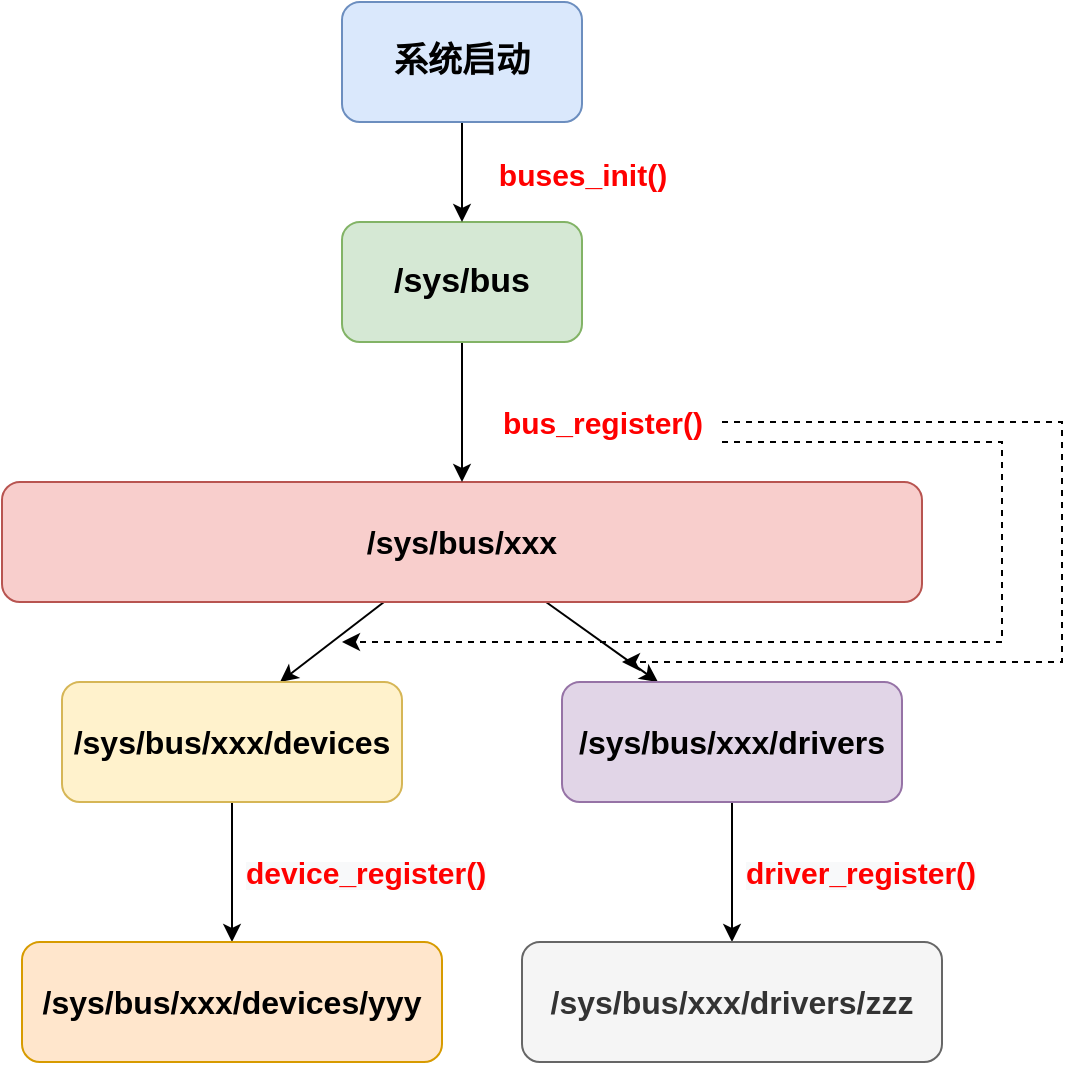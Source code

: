 <mxfile version="13.2.4" type="device"><diagram id="dLYw3ZMnUCPo9dH08OHm" name="第 1 页"><mxGraphModel dx="1278" dy="948" grid="1" gridSize="10" guides="1" tooltips="1" connect="1" arrows="1" fold="1" page="1" pageScale="1" pageWidth="2339" pageHeight="3300" math="0" shadow="0"><root><mxCell id="0"/><mxCell id="1" parent="0"/><mxCell id="zqeMPUD8gDprKoACdhSb-57" style="rounded=0;orthogonalLoop=1;jettySize=auto;html=1;" edge="1" parent="1" source="zqeMPUD8gDprKoACdhSb-59"><mxGeometry relative="1" as="geometry"><mxPoint x="569" y="770" as="targetPoint"/></mxGeometry></mxCell><mxCell id="zqeMPUD8gDprKoACdhSb-58" style="edgeStyle=none;rounded=0;orthogonalLoop=1;jettySize=auto;html=1;" edge="1" parent="1" source="zqeMPUD8gDprKoACdhSb-59"><mxGeometry relative="1" as="geometry"><mxPoint x="758" y="770" as="targetPoint"/></mxGeometry></mxCell><mxCell id="zqeMPUD8gDprKoACdhSb-59" value="&lt;b&gt;&lt;font style=&quot;font-size: 16px&quot;&gt;/sys/bus/xxx&lt;/font&gt;&lt;/b&gt;" style="rounded=1;whiteSpace=wrap;html=1;fillColor=#f8cecc;strokeColor=#b85450;" vertex="1" parent="1"><mxGeometry x="430" y="670" width="460" height="60" as="geometry"/></mxCell><mxCell id="zqeMPUD8gDprKoACdhSb-60" style="edgeStyle=none;rounded=0;orthogonalLoop=1;jettySize=auto;html=1;" edge="1" parent="1" source="zqeMPUD8gDprKoACdhSb-61" target="zqeMPUD8gDprKoACdhSb-59"><mxGeometry relative="1" as="geometry"/></mxCell><mxCell id="zqeMPUD8gDprKoACdhSb-61" value="&lt;b&gt;&lt;font style=&quot;font-size: 17px&quot;&gt;/sys/bus&lt;/font&gt;&lt;/b&gt;" style="rounded=1;whiteSpace=wrap;html=1;fillColor=#d5e8d4;strokeColor=#82b366;" vertex="1" parent="1"><mxGeometry x="600" y="540" width="120" height="60" as="geometry"/></mxCell><mxCell id="zqeMPUD8gDprKoACdhSb-62" style="edgeStyle=none;rounded=0;orthogonalLoop=1;jettySize=auto;html=1;" edge="1" parent="1" source="zqeMPUD8gDprKoACdhSb-63" target="zqeMPUD8gDprKoACdhSb-61"><mxGeometry relative="1" as="geometry"/></mxCell><mxCell id="zqeMPUD8gDprKoACdhSb-63" value="&lt;b&gt;&lt;font style=&quot;font-size: 17px&quot;&gt;系统启动&lt;/font&gt;&lt;/b&gt;" style="rounded=1;whiteSpace=wrap;html=1;fillColor=#dae8fc;strokeColor=#6c8ebf;" vertex="1" parent="1"><mxGeometry x="600" y="430" width="120" height="60" as="geometry"/></mxCell><mxCell id="zqeMPUD8gDprKoACdhSb-64" value="&lt;b&gt;&lt;font style=&quot;font-size: 15px&quot; color=&quot;#ff0000&quot;&gt;buses_init()&lt;/font&gt;&lt;/b&gt;" style="text;html=1;align=center;verticalAlign=middle;resizable=0;points=[];autosize=1;" vertex="1" parent="1"><mxGeometry x="670" y="506" width="100" height="20" as="geometry"/></mxCell><mxCell id="zqeMPUD8gDprKoACdhSb-65" style="edgeStyle=orthogonalEdgeStyle;rounded=0;orthogonalLoop=1;jettySize=auto;html=1;dashed=1;" edge="1" parent="1" source="zqeMPUD8gDprKoACdhSb-67"><mxGeometry relative="1" as="geometry"><mxPoint x="600" y="750" as="targetPoint"/><Array as="points"><mxPoint x="930" y="650"/><mxPoint x="930" y="750"/></Array></mxGeometry></mxCell><mxCell id="zqeMPUD8gDprKoACdhSb-66" style="edgeStyle=orthogonalEdgeStyle;rounded=0;orthogonalLoop=1;jettySize=auto;html=1;dashed=1;" edge="1" parent="1" source="zqeMPUD8gDprKoACdhSb-67"><mxGeometry relative="1" as="geometry"><mxPoint x="740" y="760" as="targetPoint"/><Array as="points"><mxPoint x="960" y="640"/><mxPoint x="960" y="760"/></Array></mxGeometry></mxCell><mxCell id="zqeMPUD8gDprKoACdhSb-67" value="&lt;b&gt;&lt;font style=&quot;font-size: 15px&quot; color=&quot;#ff0000&quot;&gt;bus_register()&lt;/font&gt;&lt;/b&gt;" style="text;html=1;align=center;verticalAlign=middle;resizable=0;points=[];autosize=1;" vertex="1" parent="1"><mxGeometry x="670" y="630" width="120" height="20" as="geometry"/></mxCell><mxCell id="zqeMPUD8gDprKoACdhSb-68" style="edgeStyle=orthogonalEdgeStyle;rounded=0;orthogonalLoop=1;jettySize=auto;html=1;" edge="1" parent="1" source="zqeMPUD8gDprKoACdhSb-69" target="zqeMPUD8gDprKoACdhSb-72"><mxGeometry relative="1" as="geometry"/></mxCell><mxCell id="zqeMPUD8gDprKoACdhSb-69" value="&lt;b&gt;&lt;font style=&quot;font-size: 16px&quot;&gt;/sys/bus/xxx/&lt;/font&gt;&lt;/b&gt;&lt;b&gt;&lt;font style=&quot;font-size: 16px&quot;&gt;devices&lt;/font&gt;&lt;/b&gt;" style="rounded=1;whiteSpace=wrap;html=1;fillColor=#fff2cc;strokeColor=#d6b656;" vertex="1" parent="1"><mxGeometry x="460" y="770" width="170" height="60" as="geometry"/></mxCell><mxCell id="zqeMPUD8gDprKoACdhSb-70" style="edgeStyle=orthogonalEdgeStyle;rounded=0;orthogonalLoop=1;jettySize=auto;html=1;" edge="1" parent="1" source="zqeMPUD8gDprKoACdhSb-71" target="zqeMPUD8gDprKoACdhSb-73"><mxGeometry relative="1" as="geometry"/></mxCell><mxCell id="zqeMPUD8gDprKoACdhSb-71" value="&lt;b&gt;&lt;font style=&quot;font-size: 16px&quot;&gt;/sys/bus/xxx/&lt;/font&gt;&lt;/b&gt;&lt;b&gt;&lt;font style=&quot;font-size: 16px&quot;&gt;drivers&lt;/font&gt;&lt;/b&gt;" style="rounded=1;whiteSpace=wrap;html=1;fillColor=#e1d5e7;strokeColor=#9673a6;" vertex="1" parent="1"><mxGeometry x="710" y="770" width="170" height="60" as="geometry"/></mxCell><mxCell id="zqeMPUD8gDprKoACdhSb-72" value="&lt;b&gt;&lt;font style=&quot;font-size: 16px&quot;&gt;/sys/bus/xxx/&lt;/font&gt;&lt;/b&gt;&lt;b&gt;&lt;font style=&quot;font-size: 16px&quot;&gt;devices/yyy&lt;/font&gt;&lt;/b&gt;" style="rounded=1;whiteSpace=wrap;html=1;fillColor=#ffe6cc;strokeColor=#d79b00;" vertex="1" parent="1"><mxGeometry x="440" y="900" width="210" height="60" as="geometry"/></mxCell><mxCell id="zqeMPUD8gDprKoACdhSb-73" value="&lt;b&gt;&lt;font style=&quot;font-size: 16px&quot;&gt;/sys/bus/xxx/&lt;/font&gt;&lt;/b&gt;&lt;b&gt;&lt;font style=&quot;font-size: 16px&quot;&gt;drivers/zzz&lt;/font&gt;&lt;/b&gt;" style="rounded=1;whiteSpace=wrap;html=1;fillColor=#f5f5f5;strokeColor=#666666;fontColor=#333333;" vertex="1" parent="1"><mxGeometry x="690" y="900" width="210" height="60" as="geometry"/></mxCell><mxCell id="zqeMPUD8gDprKoACdhSb-74" value="&lt;b style=&quot;font-family: &amp;#34;helvetica&amp;#34; ; font-size: 12px ; font-style: normal ; letter-spacing: normal ; text-align: center ; text-indent: 0px ; text-transform: none ; word-spacing: 0px ; background-color: rgb(248 , 249 , 250)&quot;&gt;&lt;font style=&quot;font-size: 15px&quot; color=&quot;#ff0000&quot;&gt;device_register()&lt;/font&gt;&lt;/b&gt;" style="text;whiteSpace=wrap;html=1;" vertex="1" parent="1"><mxGeometry x="550" y="850" width="130" height="30" as="geometry"/></mxCell><mxCell id="zqeMPUD8gDprKoACdhSb-75" value="&lt;b style=&quot;font-family: &amp;#34;helvetica&amp;#34; ; font-size: 12px ; font-style: normal ; letter-spacing: normal ; text-align: center ; text-indent: 0px ; text-transform: none ; word-spacing: 0px ; background-color: rgb(248 , 249 , 250)&quot;&gt;&lt;font style=&quot;font-size: 15px&quot; color=&quot;#ff0000&quot;&gt;driver_register()&lt;/font&gt;&lt;/b&gt;" style="text;whiteSpace=wrap;html=1;" vertex="1" parent="1"><mxGeometry x="800" y="850" width="130" height="30" as="geometry"/></mxCell></root></mxGraphModel></diagram></mxfile>